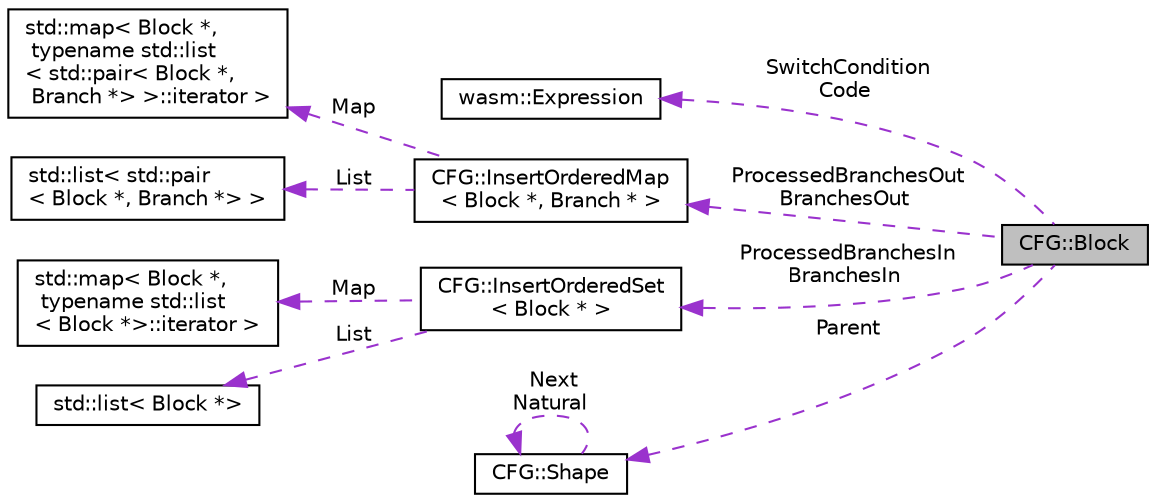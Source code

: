 digraph "CFG::Block"
{
  edge [fontname="Helvetica",fontsize="10",labelfontname="Helvetica",labelfontsize="10"];
  node [fontname="Helvetica",fontsize="10",shape=record];
  rankdir="LR";
  Node1 [label="CFG::Block",height=0.2,width=0.4,color="black", fillcolor="grey75", style="filled", fontcolor="black"];
  Node2 -> Node1 [dir="back",color="darkorchid3",fontsize="10",style="dashed",label=" SwitchCondition\nCode" ];
  Node2 [label="wasm::Expression",height=0.2,width=0.4,color="black", fillcolor="white", style="filled",URL="$classwasm_1_1_expression.html"];
  Node3 -> Node1 [dir="back",color="darkorchid3",fontsize="10",style="dashed",label=" ProcessedBranchesOut\nBranchesOut" ];
  Node3 [label="CFG::InsertOrderedMap\l\< Block *, Branch * \>",height=0.2,width=0.4,color="black", fillcolor="white", style="filled",URL="$struct_c_f_g_1_1_insert_ordered_map.html"];
  Node4 -> Node3 [dir="back",color="darkorchid3",fontsize="10",style="dashed",label=" Map" ];
  Node4 [label="std::map\< Block *,\l typename std::list\l\< std::pair\< Block *,\l Branch *\> \>::iterator \>",height=0.2,width=0.4,color="black", fillcolor="white", style="filled",URL="$classstd_1_1map.html"];
  Node5 -> Node3 [dir="back",color="darkorchid3",fontsize="10",style="dashed",label=" List" ];
  Node5 [label="std::list\< std::pair\l\< Block *, Branch *\> \>",height=0.2,width=0.4,color="black", fillcolor="white", style="filled",URL="$classstd_1_1list.html"];
  Node6 -> Node1 [dir="back",color="darkorchid3",fontsize="10",style="dashed",label=" ProcessedBranchesIn\nBranchesIn" ];
  Node6 [label="CFG::InsertOrderedSet\l\< Block * \>",height=0.2,width=0.4,color="black", fillcolor="white", style="filled",URL="$struct_c_f_g_1_1_insert_ordered_set.html"];
  Node7 -> Node6 [dir="back",color="darkorchid3",fontsize="10",style="dashed",label=" Map" ];
  Node7 [label="std::map\< Block *,\l typename std::list\l\< Block *\>::iterator \>",height=0.2,width=0.4,color="black", fillcolor="white", style="filled",URL="$classstd_1_1map.html"];
  Node8 -> Node6 [dir="back",color="darkorchid3",fontsize="10",style="dashed",label=" List" ];
  Node8 [label="std::list\< Block *\>",height=0.2,width=0.4,color="black", fillcolor="white", style="filled",URL="$classstd_1_1list.html"];
  Node9 -> Node1 [dir="back",color="darkorchid3",fontsize="10",style="dashed",label=" Parent" ];
  Node9 [label="CFG::Shape",height=0.2,width=0.4,color="black", fillcolor="white", style="filled",URL="$struct_c_f_g_1_1_shape.html"];
  Node9 -> Node9 [dir="back",color="darkorchid3",fontsize="10",style="dashed",label=" Next\nNatural" ];
}
